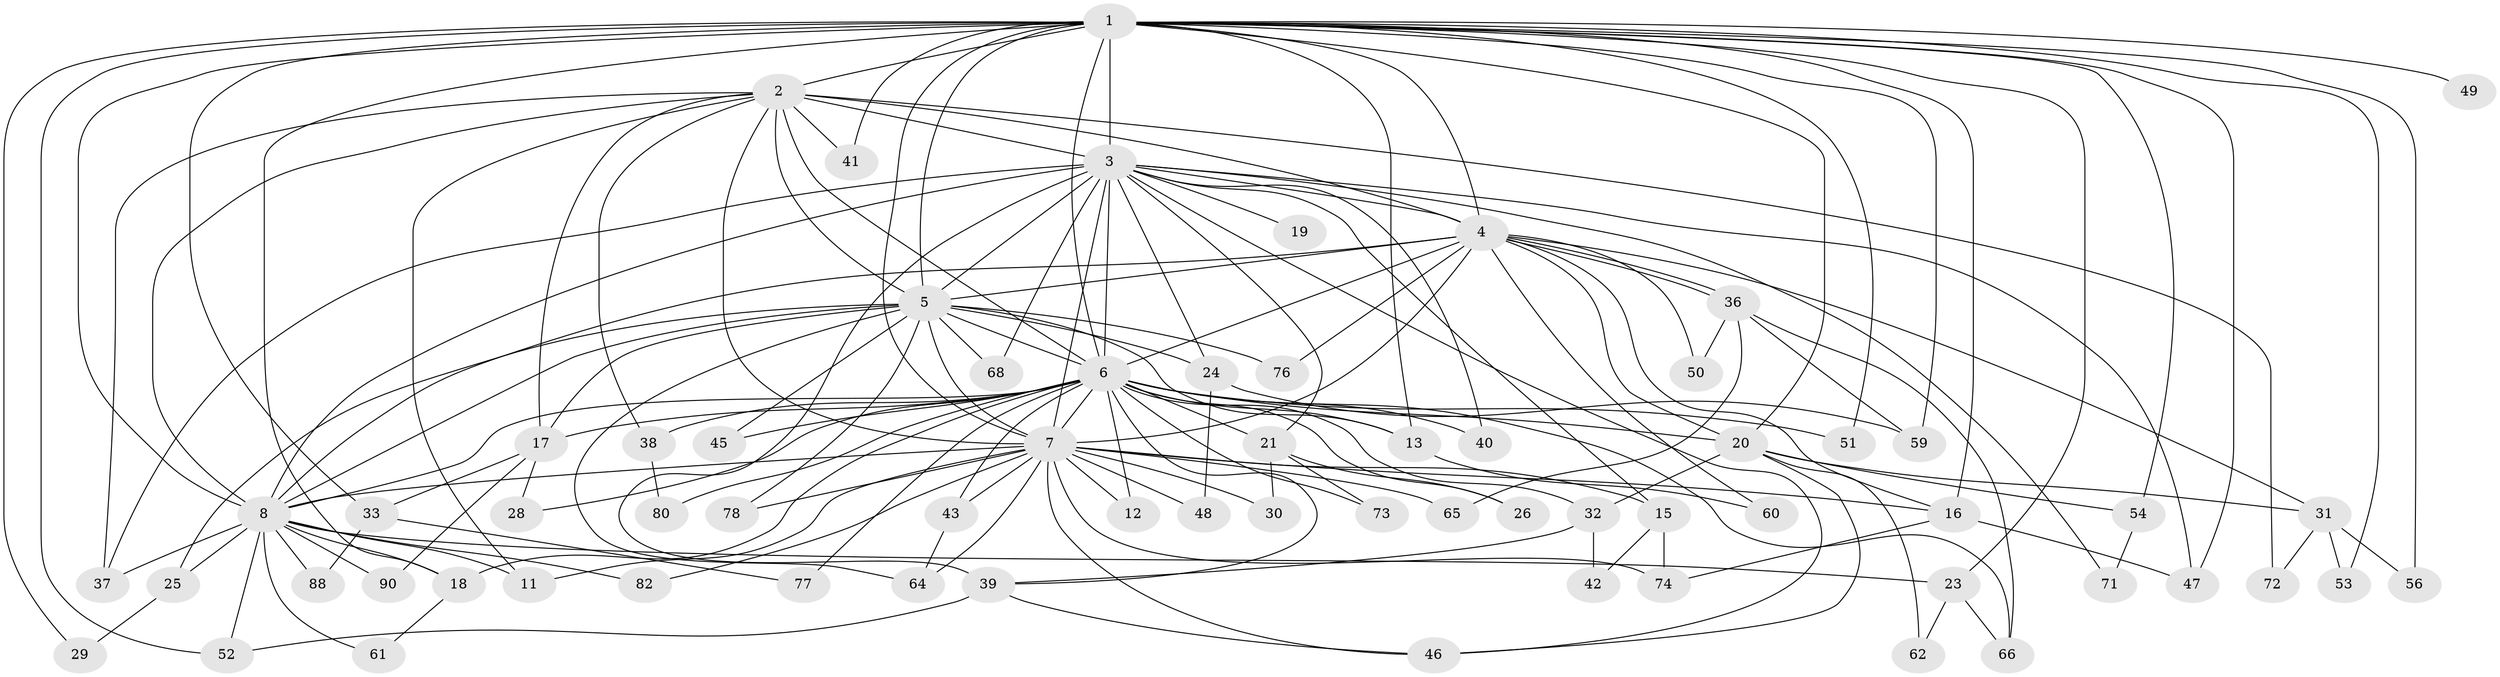 // original degree distribution, {18: 0.022222222222222223, 16: 0.022222222222222223, 15: 0.011111111111111112, 20: 0.011111111111111112, 29: 0.011111111111111112, 23: 0.011111111111111112, 19: 0.011111111111111112, 17: 0.011111111111111112, 4: 0.12222222222222222, 2: 0.5444444444444444, 6: 0.03333333333333333, 5: 0.044444444444444446, 3: 0.14444444444444443}
// Generated by graph-tools (version 1.1) at 2025/41/03/06/25 10:41:42]
// undirected, 66 vertices, 158 edges
graph export_dot {
graph [start="1"]
  node [color=gray90,style=filled];
  1 [super="+10"];
  2 [super="+35"];
  3 [super="+9"];
  4 [super="+79"];
  5 [super="+57"];
  6 [super="+34"];
  7 [super="+55"];
  8 [super="+70"];
  11 [super="+14"];
  12;
  13 [super="+22"];
  15;
  16 [super="+44"];
  17 [super="+85"];
  18;
  19;
  20 [super="+27"];
  21;
  23;
  24 [super="+63"];
  25;
  26;
  28;
  29;
  30;
  31;
  32 [super="+69"];
  33;
  36;
  37 [super="+87"];
  38;
  39 [super="+67"];
  40;
  41;
  42;
  43;
  45;
  46 [super="+84"];
  47 [super="+75"];
  48;
  49;
  50;
  51;
  52 [super="+58"];
  53;
  54;
  56;
  59 [super="+81"];
  60;
  61;
  62;
  64 [super="+86"];
  65;
  66 [super="+89"];
  68;
  71;
  72;
  73;
  74 [super="+83"];
  76;
  77;
  78;
  80;
  82;
  88;
  90;
  1 -- 2 [weight=2];
  1 -- 3 [weight=4];
  1 -- 4 [weight=2];
  1 -- 5 [weight=2];
  1 -- 6 [weight=2];
  1 -- 7 [weight=2];
  1 -- 8 [weight=2];
  1 -- 16;
  1 -- 18;
  1 -- 29;
  1 -- 49 [weight=2];
  1 -- 52;
  1 -- 53;
  1 -- 59;
  1 -- 33;
  1 -- 41;
  1 -- 47;
  1 -- 51;
  1 -- 54;
  1 -- 23;
  1 -- 56;
  1 -- 13;
  1 -- 20;
  2 -- 3 [weight=2];
  2 -- 4;
  2 -- 5;
  2 -- 6;
  2 -- 7;
  2 -- 8;
  2 -- 11 [weight=2];
  2 -- 17;
  2 -- 37;
  2 -- 38;
  2 -- 41;
  2 -- 72;
  3 -- 4 [weight=2];
  3 -- 5 [weight=3];
  3 -- 6 [weight=2];
  3 -- 7 [weight=2];
  3 -- 8 [weight=2];
  3 -- 15;
  3 -- 19 [weight=2];
  3 -- 21;
  3 -- 37;
  3 -- 39;
  3 -- 71;
  3 -- 68;
  3 -- 40;
  3 -- 46;
  3 -- 47;
  3 -- 24;
  4 -- 5;
  4 -- 6;
  4 -- 7 [weight=2];
  4 -- 8;
  4 -- 16;
  4 -- 20;
  4 -- 31;
  4 -- 36;
  4 -- 36;
  4 -- 50;
  4 -- 60;
  4 -- 76;
  5 -- 6;
  5 -- 7 [weight=2];
  5 -- 8;
  5 -- 13;
  5 -- 24;
  5 -- 25;
  5 -- 45;
  5 -- 64;
  5 -- 68;
  5 -- 76;
  5 -- 78;
  5 -- 17;
  6 -- 7;
  6 -- 8;
  6 -- 12;
  6 -- 13;
  6 -- 17;
  6 -- 18;
  6 -- 20;
  6 -- 21;
  6 -- 26;
  6 -- 28;
  6 -- 32;
  6 -- 38;
  6 -- 39;
  6 -- 43;
  6 -- 45;
  6 -- 51;
  6 -- 66;
  6 -- 73;
  6 -- 77;
  6 -- 80;
  6 -- 40;
  7 -- 8;
  7 -- 11;
  7 -- 12;
  7 -- 15;
  7 -- 30;
  7 -- 43;
  7 -- 46;
  7 -- 48;
  7 -- 65;
  7 -- 78;
  7 -- 82;
  7 -- 74;
  7 -- 64;
  7 -- 16;
  8 -- 23;
  8 -- 25;
  8 -- 61;
  8 -- 82;
  8 -- 88;
  8 -- 90;
  8 -- 18;
  8 -- 52;
  8 -- 11;
  8 -- 37;
  13 -- 60;
  15 -- 42;
  15 -- 74;
  16 -- 47;
  16 -- 74;
  17 -- 28;
  17 -- 33;
  17 -- 90;
  18 -- 61;
  20 -- 31;
  20 -- 32;
  20 -- 62;
  20 -- 54;
  20 -- 46;
  21 -- 26;
  21 -- 30;
  21 -- 73;
  23 -- 62;
  23 -- 66;
  24 -- 48;
  24 -- 59 [weight=2];
  25 -- 29;
  31 -- 53;
  31 -- 56;
  31 -- 72;
  32 -- 42;
  32 -- 39;
  33 -- 77;
  33 -- 88;
  36 -- 50;
  36 -- 59;
  36 -- 65;
  36 -- 66;
  38 -- 80;
  39 -- 52;
  39 -- 46;
  43 -- 64;
  54 -- 71;
}

